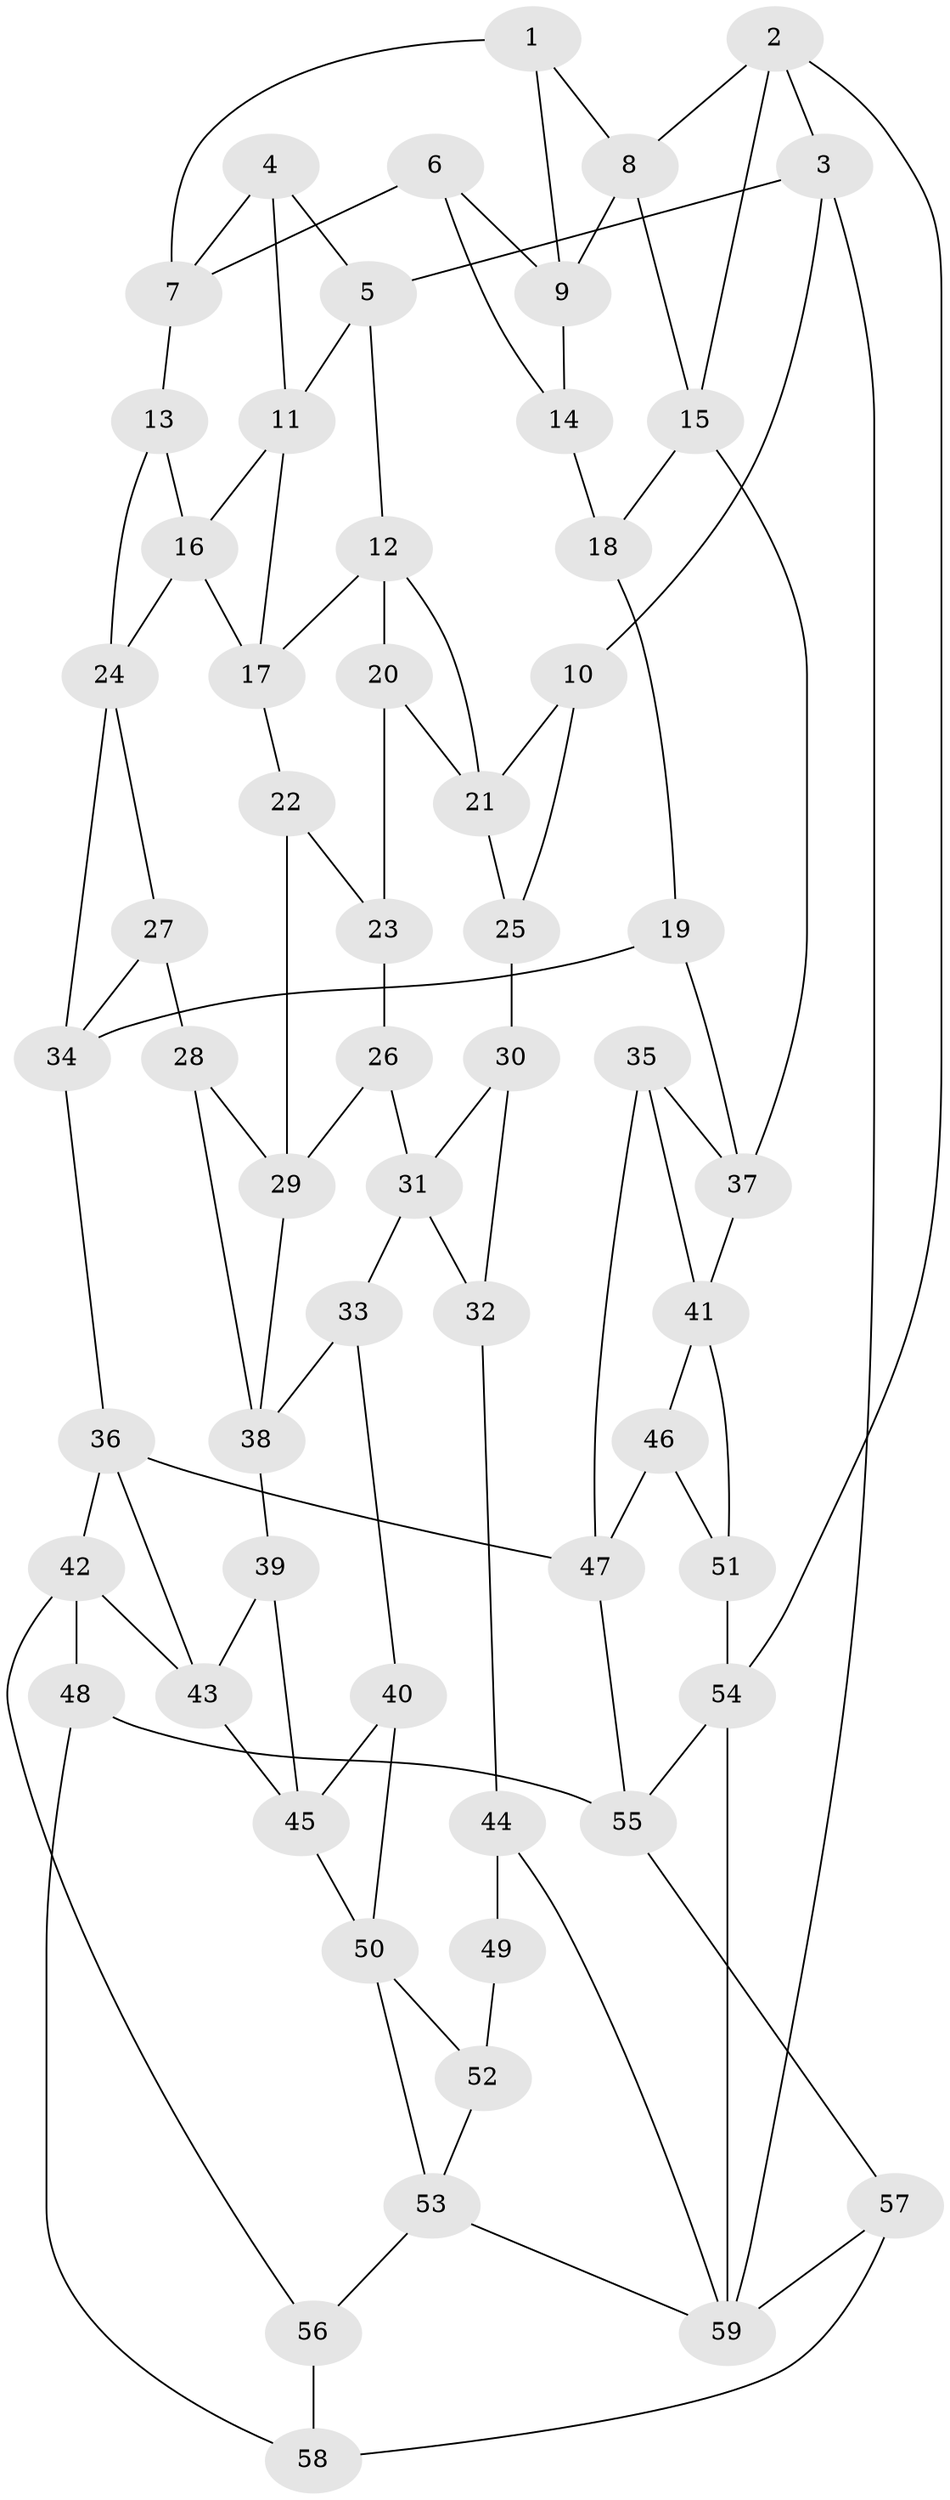 // original degree distribution, {3: 0.02040816326530612, 4: 0.22448979591836735, 6: 0.20408163265306123, 5: 0.5510204081632653}
// Generated by graph-tools (version 1.1) at 2025/38/03/04/25 23:38:25]
// undirected, 59 vertices, 103 edges
graph export_dot {
  node [color=gray90,style=filled];
  1;
  2;
  3;
  4;
  5;
  6;
  7;
  8;
  9;
  10;
  11;
  12;
  13;
  14;
  15;
  16;
  17;
  18;
  19;
  20;
  21;
  22;
  23;
  24;
  25;
  26;
  27;
  28;
  29;
  30;
  31;
  32;
  33;
  34;
  35;
  36;
  37;
  38;
  39;
  40;
  41;
  42;
  43;
  44;
  45;
  46;
  47;
  48;
  49;
  50;
  51;
  52;
  53;
  54;
  55;
  56;
  57;
  58;
  59;
  1 -- 7 [weight=1.0];
  1 -- 8 [weight=1.0];
  1 -- 9 [weight=1.0];
  2 -- 3 [weight=1.0];
  2 -- 8 [weight=1.0];
  2 -- 15 [weight=1.0];
  2 -- 54 [weight=1.0];
  3 -- 5 [weight=1.0];
  3 -- 10 [weight=1.0];
  3 -- 59 [weight=1.0];
  4 -- 5 [weight=1.0];
  4 -- 7 [weight=1.0];
  4 -- 11 [weight=1.0];
  5 -- 11 [weight=1.0];
  5 -- 12 [weight=1.0];
  6 -- 7 [weight=1.0];
  6 -- 9 [weight=1.0];
  6 -- 14 [weight=1.0];
  7 -- 13 [weight=1.0];
  8 -- 9 [weight=1.0];
  8 -- 15 [weight=1.0];
  9 -- 14 [weight=1.0];
  10 -- 21 [weight=1.0];
  10 -- 25 [weight=1.0];
  11 -- 16 [weight=1.0];
  11 -- 17 [weight=1.0];
  12 -- 17 [weight=1.0];
  12 -- 20 [weight=1.0];
  12 -- 21 [weight=1.0];
  13 -- 16 [weight=1.0];
  13 -- 24 [weight=1.0];
  14 -- 18 [weight=2.0];
  15 -- 18 [weight=1.0];
  15 -- 37 [weight=1.0];
  16 -- 17 [weight=1.0];
  16 -- 24 [weight=1.0];
  17 -- 22 [weight=1.0];
  18 -- 19 [weight=1.0];
  19 -- 34 [weight=1.0];
  19 -- 37 [weight=1.0];
  20 -- 21 [weight=1.0];
  20 -- 23 [weight=2.0];
  21 -- 25 [weight=1.0];
  22 -- 23 [weight=1.0];
  22 -- 29 [weight=1.0];
  23 -- 26 [weight=1.0];
  24 -- 27 [weight=1.0];
  24 -- 34 [weight=1.0];
  25 -- 30 [weight=2.0];
  26 -- 29 [weight=1.0];
  26 -- 31 [weight=1.0];
  27 -- 28 [weight=1.0];
  27 -- 34 [weight=1.0];
  28 -- 29 [weight=1.0];
  28 -- 38 [weight=1.0];
  29 -- 38 [weight=1.0];
  30 -- 31 [weight=1.0];
  30 -- 32 [weight=1.0];
  31 -- 32 [weight=1.0];
  31 -- 33 [weight=1.0];
  32 -- 44 [weight=1.0];
  33 -- 38 [weight=1.0];
  33 -- 40 [weight=1.0];
  34 -- 36 [weight=1.0];
  35 -- 37 [weight=1.0];
  35 -- 41 [weight=1.0];
  35 -- 47 [weight=1.0];
  36 -- 42 [weight=1.0];
  36 -- 43 [weight=1.0];
  36 -- 47 [weight=1.0];
  37 -- 41 [weight=1.0];
  38 -- 39 [weight=1.0];
  39 -- 43 [weight=1.0];
  39 -- 45 [weight=1.0];
  40 -- 45 [weight=1.0];
  40 -- 50 [weight=1.0];
  41 -- 46 [weight=1.0];
  41 -- 51 [weight=1.0];
  42 -- 43 [weight=1.0];
  42 -- 48 [weight=1.0];
  42 -- 56 [weight=1.0];
  43 -- 45 [weight=1.0];
  44 -- 49 [weight=1.0];
  44 -- 59 [weight=1.0];
  45 -- 50 [weight=1.0];
  46 -- 47 [weight=1.0];
  46 -- 51 [weight=1.0];
  47 -- 55 [weight=1.0];
  48 -- 55 [weight=1.0];
  48 -- 58 [weight=1.0];
  49 -- 52 [weight=2.0];
  50 -- 52 [weight=1.0];
  50 -- 53 [weight=1.0];
  51 -- 54 [weight=2.0];
  52 -- 53 [weight=1.0];
  53 -- 56 [weight=1.0];
  53 -- 59 [weight=1.0];
  54 -- 55 [weight=1.0];
  54 -- 59 [weight=1.0];
  55 -- 57 [weight=1.0];
  56 -- 58 [weight=2.0];
  57 -- 58 [weight=1.0];
  57 -- 59 [weight=1.0];
}
